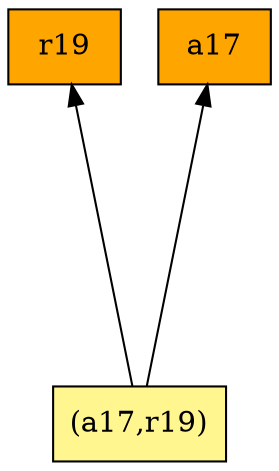 digraph G {
rankdir=BT;ranksep="2.0";
"(a17,r19)" [shape=record,fillcolor=khaki1,style=filled,label="{(a17,r19)}"];
"r19" [shape=record,fillcolor=orange,style=filled,label="{r19}"];
"a17" [shape=record,fillcolor=orange,style=filled,label="{a17}"];
"(a17,r19)" -> "r19"
"(a17,r19)" -> "a17"
}